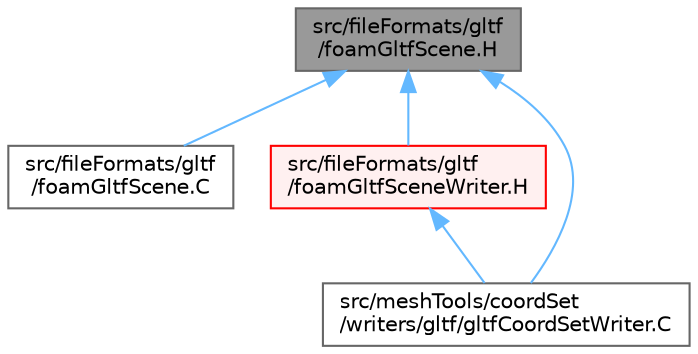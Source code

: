 digraph "src/fileFormats/gltf/foamGltfScene.H"
{
 // LATEX_PDF_SIZE
  bgcolor="transparent";
  edge [fontname=Helvetica,fontsize=10,labelfontname=Helvetica,labelfontsize=10];
  node [fontname=Helvetica,fontsize=10,shape=box,height=0.2,width=0.4];
  Node1 [id="Node000001",label="src/fileFormats/gltf\l/foamGltfScene.H",height=0.2,width=0.4,color="gray40", fillcolor="grey60", style="filled", fontcolor="black",tooltip=" "];
  Node1 -> Node2 [id="edge1_Node000001_Node000002",dir="back",color="steelblue1",style="solid",tooltip=" "];
  Node2 [id="Node000002",label="src/fileFormats/gltf\l/foamGltfScene.C",height=0.2,width=0.4,color="grey40", fillcolor="white", style="filled",URL="$foamGltfScene_8C.html",tooltip=" "];
  Node1 -> Node3 [id="edge2_Node000001_Node000003",dir="back",color="steelblue1",style="solid",tooltip=" "];
  Node3 [id="Node000003",label="src/fileFormats/gltf\l/foamGltfSceneWriter.H",height=0.2,width=0.4,color="red", fillcolor="#FFF0F0", style="filled",URL="$foamGltfSceneWriter_8H.html",tooltip=" "];
  Node3 -> Node5 [id="edge3_Node000003_Node000005",dir="back",color="steelblue1",style="solid",tooltip=" "];
  Node5 [id="Node000005",label="src/meshTools/coordSet\l/writers/gltf/gltfCoordSetWriter.C",height=0.2,width=0.4,color="grey40", fillcolor="white", style="filled",URL="$gltfCoordSetWriter_8C.html",tooltip=" "];
  Node1 -> Node5 [id="edge4_Node000001_Node000005",dir="back",color="steelblue1",style="solid",tooltip=" "];
}

